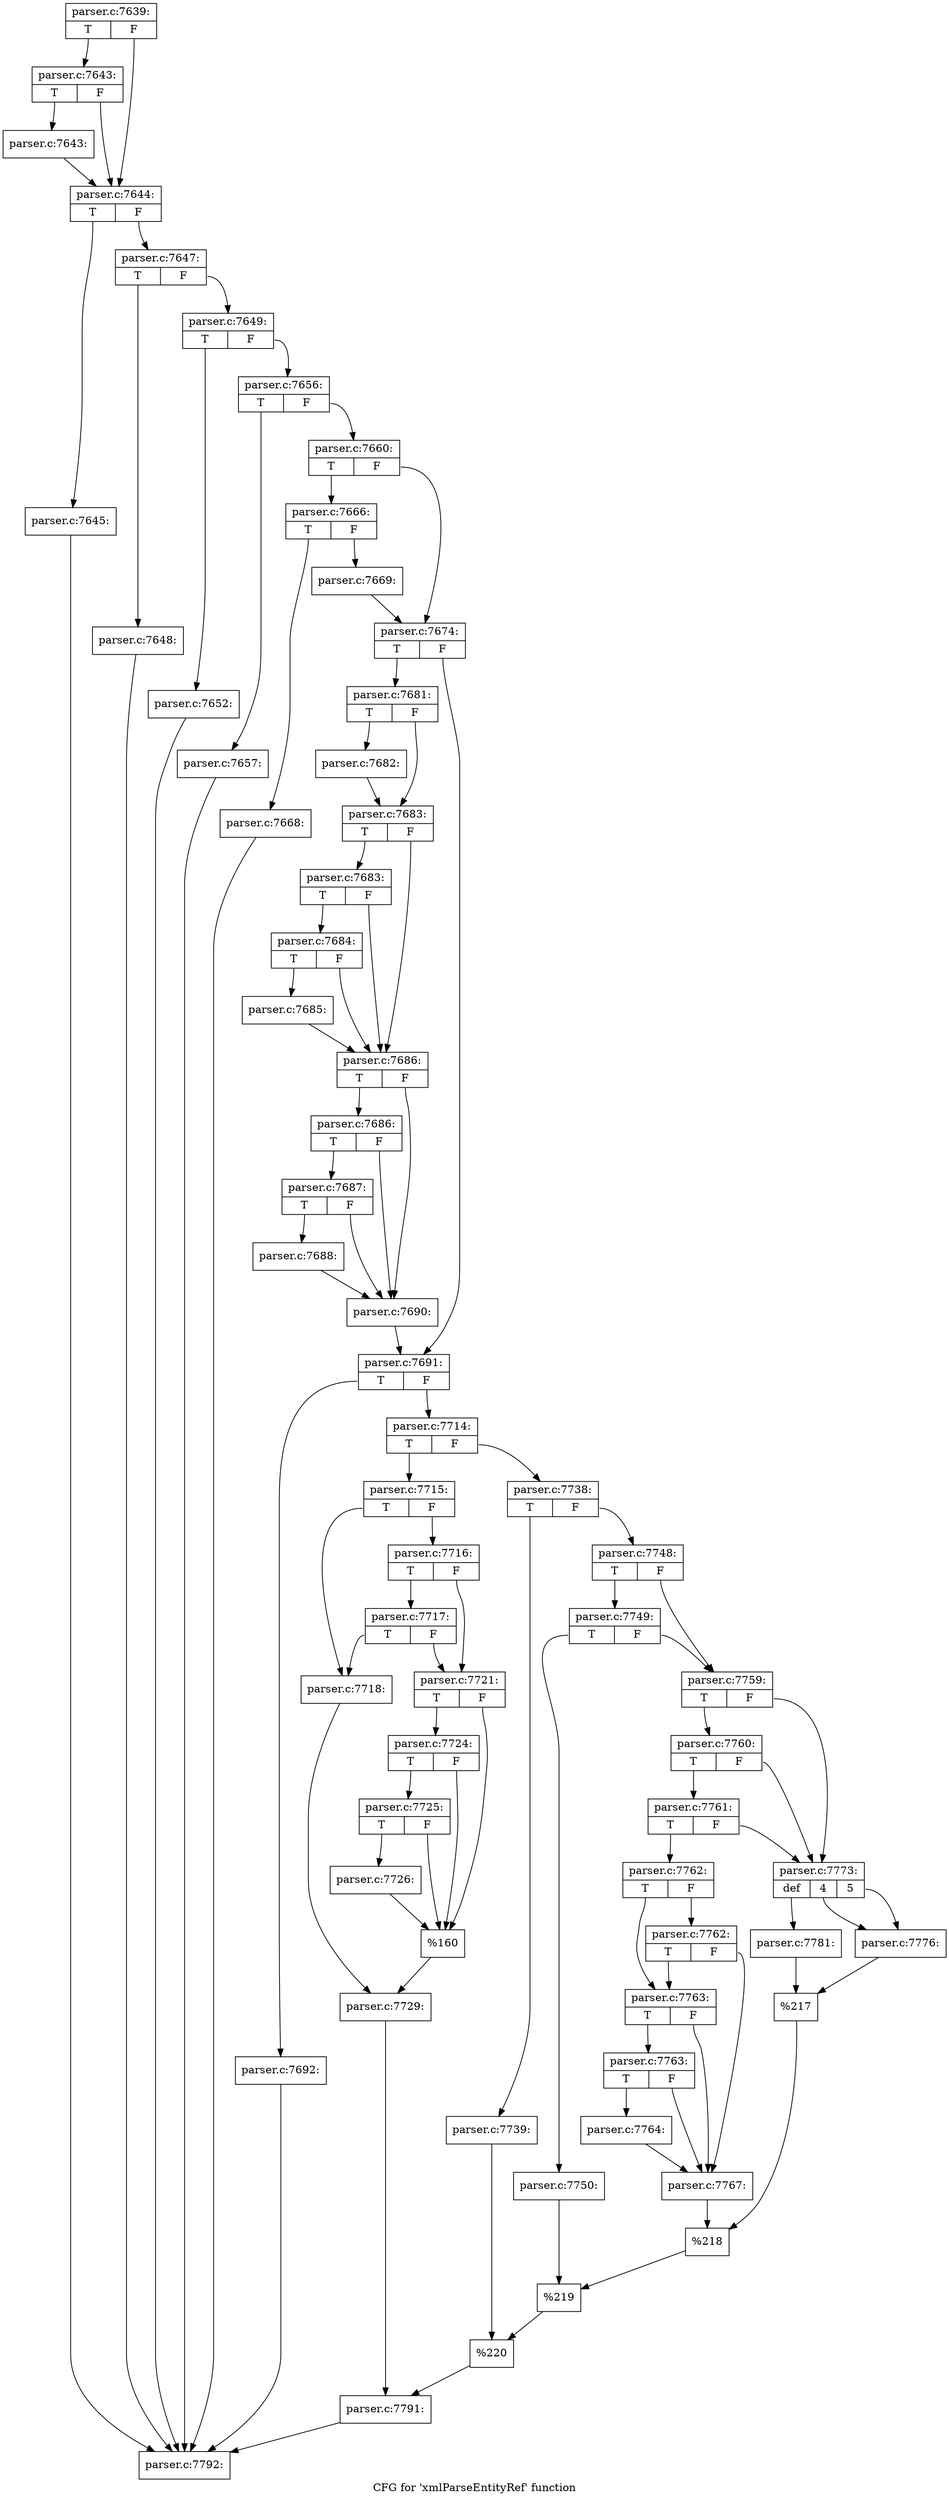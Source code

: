digraph "CFG for 'xmlParseEntityRef' function" {
	label="CFG for 'xmlParseEntityRef' function";

	Node0x5bffcd0 [shape=record,label="{parser.c:7639:|{<s0>T|<s1>F}}"];
	Node0x5bffcd0:s0 -> Node0x5c08dd0;
	Node0x5bffcd0:s1 -> Node0x5c08d80;
	Node0x5c08dd0 [shape=record,label="{parser.c:7643:|{<s0>T|<s1>F}}"];
	Node0x5c08dd0:s0 -> Node0x5bc7790;
	Node0x5c08dd0:s1 -> Node0x5c08d80;
	Node0x5bc7790 [shape=record,label="{parser.c:7643:}"];
	Node0x5bc7790 -> Node0x5c08d80;
	Node0x5c08d80 [shape=record,label="{parser.c:7644:|{<s0>T|<s1>F}}"];
	Node0x5c08d80:s0 -> Node0x5c099c0;
	Node0x5c08d80:s1 -> Node0x5c09a10;
	Node0x5c099c0 [shape=record,label="{parser.c:7645:}"];
	Node0x5c099c0 -> Node0x5bff9e0;
	Node0x5c09a10 [shape=record,label="{parser.c:7647:|{<s0>T|<s1>F}}"];
	Node0x5c09a10:s0 -> Node0x5c09fa0;
	Node0x5c09a10:s1 -> Node0x5c09ff0;
	Node0x5c09fa0 [shape=record,label="{parser.c:7648:}"];
	Node0x5c09fa0 -> Node0x5bff9e0;
	Node0x5c09ff0 [shape=record,label="{parser.c:7649:|{<s0>T|<s1>F}}"];
	Node0x5c09ff0:s0 -> Node0x5c0aa60;
	Node0x5c09ff0:s1 -> Node0x5c0aab0;
	Node0x5c0aa60 [shape=record,label="{parser.c:7652:}"];
	Node0x5c0aa60 -> Node0x5bff9e0;
	Node0x5c0aab0 [shape=record,label="{parser.c:7656:|{<s0>T|<s1>F}}"];
	Node0x5c0aab0:s0 -> Node0x5c0b360;
	Node0x5c0aab0:s1 -> Node0x5c0b3b0;
	Node0x5c0b360 [shape=record,label="{parser.c:7657:}"];
	Node0x5c0b360 -> Node0x5bff9e0;
	Node0x5c0b3b0 [shape=record,label="{parser.c:7660:|{<s0>T|<s1>F}}"];
	Node0x5c0b3b0:s0 -> Node0x5c0bea0;
	Node0x5c0b3b0:s1 -> Node0x5c0bef0;
	Node0x5c0bea0 [shape=record,label="{parser.c:7666:|{<s0>T|<s1>F}}"];
	Node0x5c0bea0:s0 -> Node0x5c0cda0;
	Node0x5c0bea0:s1 -> Node0x5c0d0d0;
	Node0x5c0cda0 [shape=record,label="{parser.c:7668:}"];
	Node0x5c0cda0 -> Node0x5bff9e0;
	Node0x5c0d0d0 [shape=record,label="{parser.c:7669:}"];
	Node0x5c0d0d0 -> Node0x5c0bef0;
	Node0x5c0bef0 [shape=record,label="{parser.c:7674:|{<s0>T|<s1>F}}"];
	Node0x5c0bef0:s0 -> Node0x5c0d690;
	Node0x5c0bef0:s1 -> Node0x5c0d6e0;
	Node0x5c0d690 [shape=record,label="{parser.c:7681:|{<s0>T|<s1>F}}"];
	Node0x5c0d690:s0 -> Node0x5c0db20;
	Node0x5c0d690:s1 -> Node0x5c0db70;
	Node0x5c0db20 [shape=record,label="{parser.c:7682:}"];
	Node0x5c0db20 -> Node0x5c0db70;
	Node0x5c0db70 [shape=record,label="{parser.c:7683:|{<s0>T|<s1>F}}"];
	Node0x5c0db70:s0 -> Node0x5c0e890;
	Node0x5c0db70:s1 -> Node0x5c0e7c0;
	Node0x5c0e890 [shape=record,label="{parser.c:7683:|{<s0>T|<s1>F}}"];
	Node0x5c0e890:s0 -> Node0x5c0e810;
	Node0x5c0e890:s1 -> Node0x5c0e7c0;
	Node0x5c0e810 [shape=record,label="{parser.c:7684:|{<s0>T|<s1>F}}"];
	Node0x5c0e810:s0 -> Node0x5c0e770;
	Node0x5c0e810:s1 -> Node0x5c0e7c0;
	Node0x5c0e770 [shape=record,label="{parser.c:7685:}"];
	Node0x5c0e770 -> Node0x5c0e7c0;
	Node0x5c0e7c0 [shape=record,label="{parser.c:7686:|{<s0>T|<s1>F}}"];
	Node0x5c0e7c0:s0 -> Node0x5c0f660;
	Node0x5c0e7c0:s1 -> Node0x5c0f590;
	Node0x5c0f660 [shape=record,label="{parser.c:7686:|{<s0>T|<s1>F}}"];
	Node0x5c0f660:s0 -> Node0x5c0f5e0;
	Node0x5c0f660:s1 -> Node0x5c0f590;
	Node0x5c0f5e0 [shape=record,label="{parser.c:7687:|{<s0>T|<s1>F}}"];
	Node0x5c0f5e0:s0 -> Node0x5c0f540;
	Node0x5c0f5e0:s1 -> Node0x5c0f590;
	Node0x5c0f540 [shape=record,label="{parser.c:7688:}"];
	Node0x5c0f540 -> Node0x5c0f590;
	Node0x5c0f590 [shape=record,label="{parser.c:7690:}"];
	Node0x5c0f590 -> Node0x5c0d6e0;
	Node0x5c0d6e0 [shape=record,label="{parser.c:7691:|{<s0>T|<s1>F}}"];
	Node0x5c0d6e0:s0 -> Node0x5c105d0;
	Node0x5c0d6e0:s1 -> Node0x5c10620;
	Node0x5c105d0 [shape=record,label="{parser.c:7692:}"];
	Node0x5c105d0 -> Node0x5bff9e0;
	Node0x5c10620 [shape=record,label="{parser.c:7714:|{<s0>T|<s1>F}}"];
	Node0x5c10620:s0 -> Node0x5c10b70;
	Node0x5c10620:s1 -> Node0x5c10c10;
	Node0x5c10b70 [shape=record,label="{parser.c:7715:|{<s0>T|<s1>F}}"];
	Node0x5c10b70:s0 -> Node0x5c10f50;
	Node0x5c10b70:s1 -> Node0x5c11040;
	Node0x5c11040 [shape=record,label="{parser.c:7716:|{<s0>T|<s1>F}}"];
	Node0x5c11040:s0 -> Node0x5c113f0;
	Node0x5c11040:s1 -> Node0x5c10ff0;
	Node0x5c113f0 [shape=record,label="{parser.c:7717:|{<s0>T|<s1>F}}"];
	Node0x5c113f0:s0 -> Node0x5c10f50;
	Node0x5c113f0:s1 -> Node0x5c10ff0;
	Node0x5c10f50 [shape=record,label="{parser.c:7718:}"];
	Node0x5c10f50 -> Node0x5c10fa0;
	Node0x5c10ff0 [shape=record,label="{parser.c:7721:|{<s0>T|<s1>F}}"];
	Node0x5c10ff0:s0 -> Node0x5c12330;
	Node0x5c10ff0:s1 -> Node0x5c12260;
	Node0x5c12330 [shape=record,label="{parser.c:7724:|{<s0>T|<s1>F}}"];
	Node0x5c12330:s0 -> Node0x5c122b0;
	Node0x5c12330:s1 -> Node0x5c12260;
	Node0x5c122b0 [shape=record,label="{parser.c:7725:|{<s0>T|<s1>F}}"];
	Node0x5c122b0:s0 -> Node0x5c12210;
	Node0x5c122b0:s1 -> Node0x5c12260;
	Node0x5c12210 [shape=record,label="{parser.c:7726:}"];
	Node0x5c12210 -> Node0x5c12260;
	Node0x5c12260 [shape=record,label="{%160}"];
	Node0x5c12260 -> Node0x5c10fa0;
	Node0x5c10fa0 [shape=record,label="{parser.c:7729:}"];
	Node0x5c10fa0 -> Node0x5c10bc0;
	Node0x5c10c10 [shape=record,label="{parser.c:7738:|{<s0>T|<s1>F}}"];
	Node0x5c10c10:s0 -> Node0x5c13ca0;
	Node0x5c10c10:s1 -> Node0x5c13d40;
	Node0x5c13ca0 [shape=record,label="{parser.c:7739:}"];
	Node0x5c13ca0 -> Node0x5c13cf0;
	Node0x5c13d40 [shape=record,label="{parser.c:7748:|{<s0>T|<s1>F}}"];
	Node0x5c13d40:s0 -> Node0x5c146f0;
	Node0x5c13d40:s1 -> Node0x5c146a0;
	Node0x5c146f0 [shape=record,label="{parser.c:7749:|{<s0>T|<s1>F}}"];
	Node0x5c146f0:s0 -> Node0x5c14600;
	Node0x5c146f0:s1 -> Node0x5c146a0;
	Node0x5c14600 [shape=record,label="{parser.c:7750:}"];
	Node0x5c14600 -> Node0x5c14650;
	Node0x5c146a0 [shape=record,label="{parser.c:7759:|{<s0>T|<s1>F}}"];
	Node0x5c146a0:s0 -> Node0x5c15500;
	Node0x5c146a0:s1 -> Node0x5c15430;
	Node0x5c15500 [shape=record,label="{parser.c:7760:|{<s0>T|<s1>F}}"];
	Node0x5c15500:s0 -> Node0x5c15480;
	Node0x5c15500:s1 -> Node0x5c15430;
	Node0x5c15480 [shape=record,label="{parser.c:7761:|{<s0>T|<s1>F}}"];
	Node0x5c15480:s0 -> Node0x5c15390;
	Node0x5c15480:s1 -> Node0x5c15430;
	Node0x5c15390 [shape=record,label="{parser.c:7762:|{<s0>T|<s1>F}}"];
	Node0x5c15390:s0 -> Node0x5c16070;
	Node0x5c15390:s1 -> Node0x5c160f0;
	Node0x5c160f0 [shape=record,label="{parser.c:7762:|{<s0>T|<s1>F}}"];
	Node0x5c160f0:s0 -> Node0x5c16070;
	Node0x5c160f0:s1 -> Node0x5c15fa0;
	Node0x5c16070 [shape=record,label="{parser.c:7763:|{<s0>T|<s1>F}}"];
	Node0x5c16070:s0 -> Node0x5c15ff0;
	Node0x5c16070:s1 -> Node0x5c15fa0;
	Node0x5c15ff0 [shape=record,label="{parser.c:7763:|{<s0>T|<s1>F}}"];
	Node0x5c15ff0:s0 -> Node0x5c15f50;
	Node0x5c15ff0:s1 -> Node0x5c15fa0;
	Node0x5c15f50 [shape=record,label="{parser.c:7764:}"];
	Node0x5c15f50 -> Node0x5c15fa0;
	Node0x5c15fa0 [shape=record,label="{parser.c:7767:}"];
	Node0x5c15fa0 -> Node0x5c153e0;
	Node0x5c15430 [shape=record,label="{parser.c:7773:|{<s0>def|<s1>4|<s2>5}}"];
	Node0x5c15430:s0 -> Node0x5c17830;
	Node0x5c15430:s1 -> Node0x5c17b70;
	Node0x5c15430:s2 -> Node0x5c17b70;
	Node0x5c17b70 [shape=record,label="{parser.c:7776:}"];
	Node0x5c17b70 -> Node0x5c17620;
	Node0x5c17830 [shape=record,label="{parser.c:7781:}"];
	Node0x5c17830 -> Node0x5c17620;
	Node0x5c17620 [shape=record,label="{%217}"];
	Node0x5c17620 -> Node0x5c153e0;
	Node0x5c153e0 [shape=record,label="{%218}"];
	Node0x5c153e0 -> Node0x5c14650;
	Node0x5c14650 [shape=record,label="{%219}"];
	Node0x5c14650 -> Node0x5c13cf0;
	Node0x5c13cf0 [shape=record,label="{%220}"];
	Node0x5c13cf0 -> Node0x5c10bc0;
	Node0x5c10bc0 [shape=record,label="{parser.c:7791:}"];
	Node0x5c10bc0 -> Node0x5bff9e0;
	Node0x5bff9e0 [shape=record,label="{parser.c:7792:}"];
}
